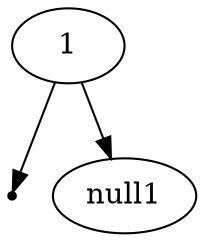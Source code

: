 digraph {
graph [ordering="out"];1 -> null0 [shape=point];
null0 [shape=point];
1 -> null1 [shape=point];
}